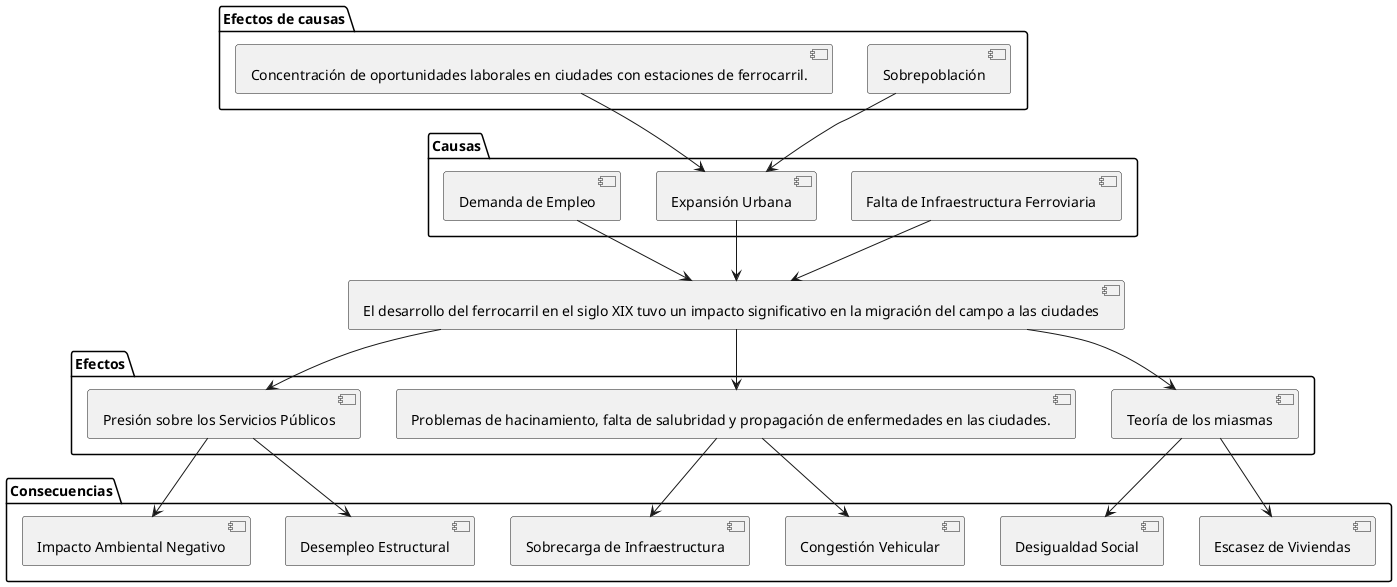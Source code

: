 @startuml
component "El desarrollo del ferrocarril en el siglo XIX tuvo un impacto significativo en la migración del campo a las ciudades" as problema
package "Causas" {
    [Falta de Infraestructura Ferroviaria]
    [Expansión Urbana]
    [Demanda de Empleo]
}
package "Efectos" {
    [Teoría de los miasmas]
    [Problemas de hacinamiento, falta de salubridad y propagación de enfermedades en las ciudades.]
    [Presión sobre los Servicios Públicos]
}

package "Efectos de causas" {
    [Sobrepoblación]
    [Concentración de oportunidades laborales en ciudades con estaciones de ferrocarril.]
}

package "Consecuencias" {
    [Escasez de Viviendas]
    [Desigualdad Social]
    [Congestión Vehicular]
    [Sobrecarga de Infraestructura]
    [Desempleo Estructural]
    [Impacto Ambiental Negativo]
}

[Falta de Infraestructura Ferroviaria] --> problema
[Expansión Urbana] --> problema
[Demanda de Empleo] --> problema

[Sobrepoblación] --> [Expansión Urbana]
[Concentración de oportunidades laborales en ciudades con estaciones de ferrocarril.] --> [Expansión Urbana]

problema --> [Teoría de los miasmas]
problema --> [Problemas de hacinamiento, falta de salubridad y propagación de enfermedades en las ciudades.]
problema --> [Presión sobre los Servicios Públicos]

[Teoría de los miasmas] --> [Escasez de Viviendas]
[Teoría de los miasmas] --> [Desigualdad Social]
[Problemas de hacinamiento, falta de salubridad y propagación de enfermedades en las ciudades.] --> [Congestión Vehicular]
[Problemas de hacinamiento, falta de salubridad y propagación de enfermedades en las ciudades.] --> [Sobrecarga de Infraestructura]
[Presión sobre los Servicios Públicos] --> [Desempleo Estructural]
[Presión sobre los Servicios Públicos] --> [Impacto Ambiental Negativo]
@enduml

"package" , "-->", "[]", "component"